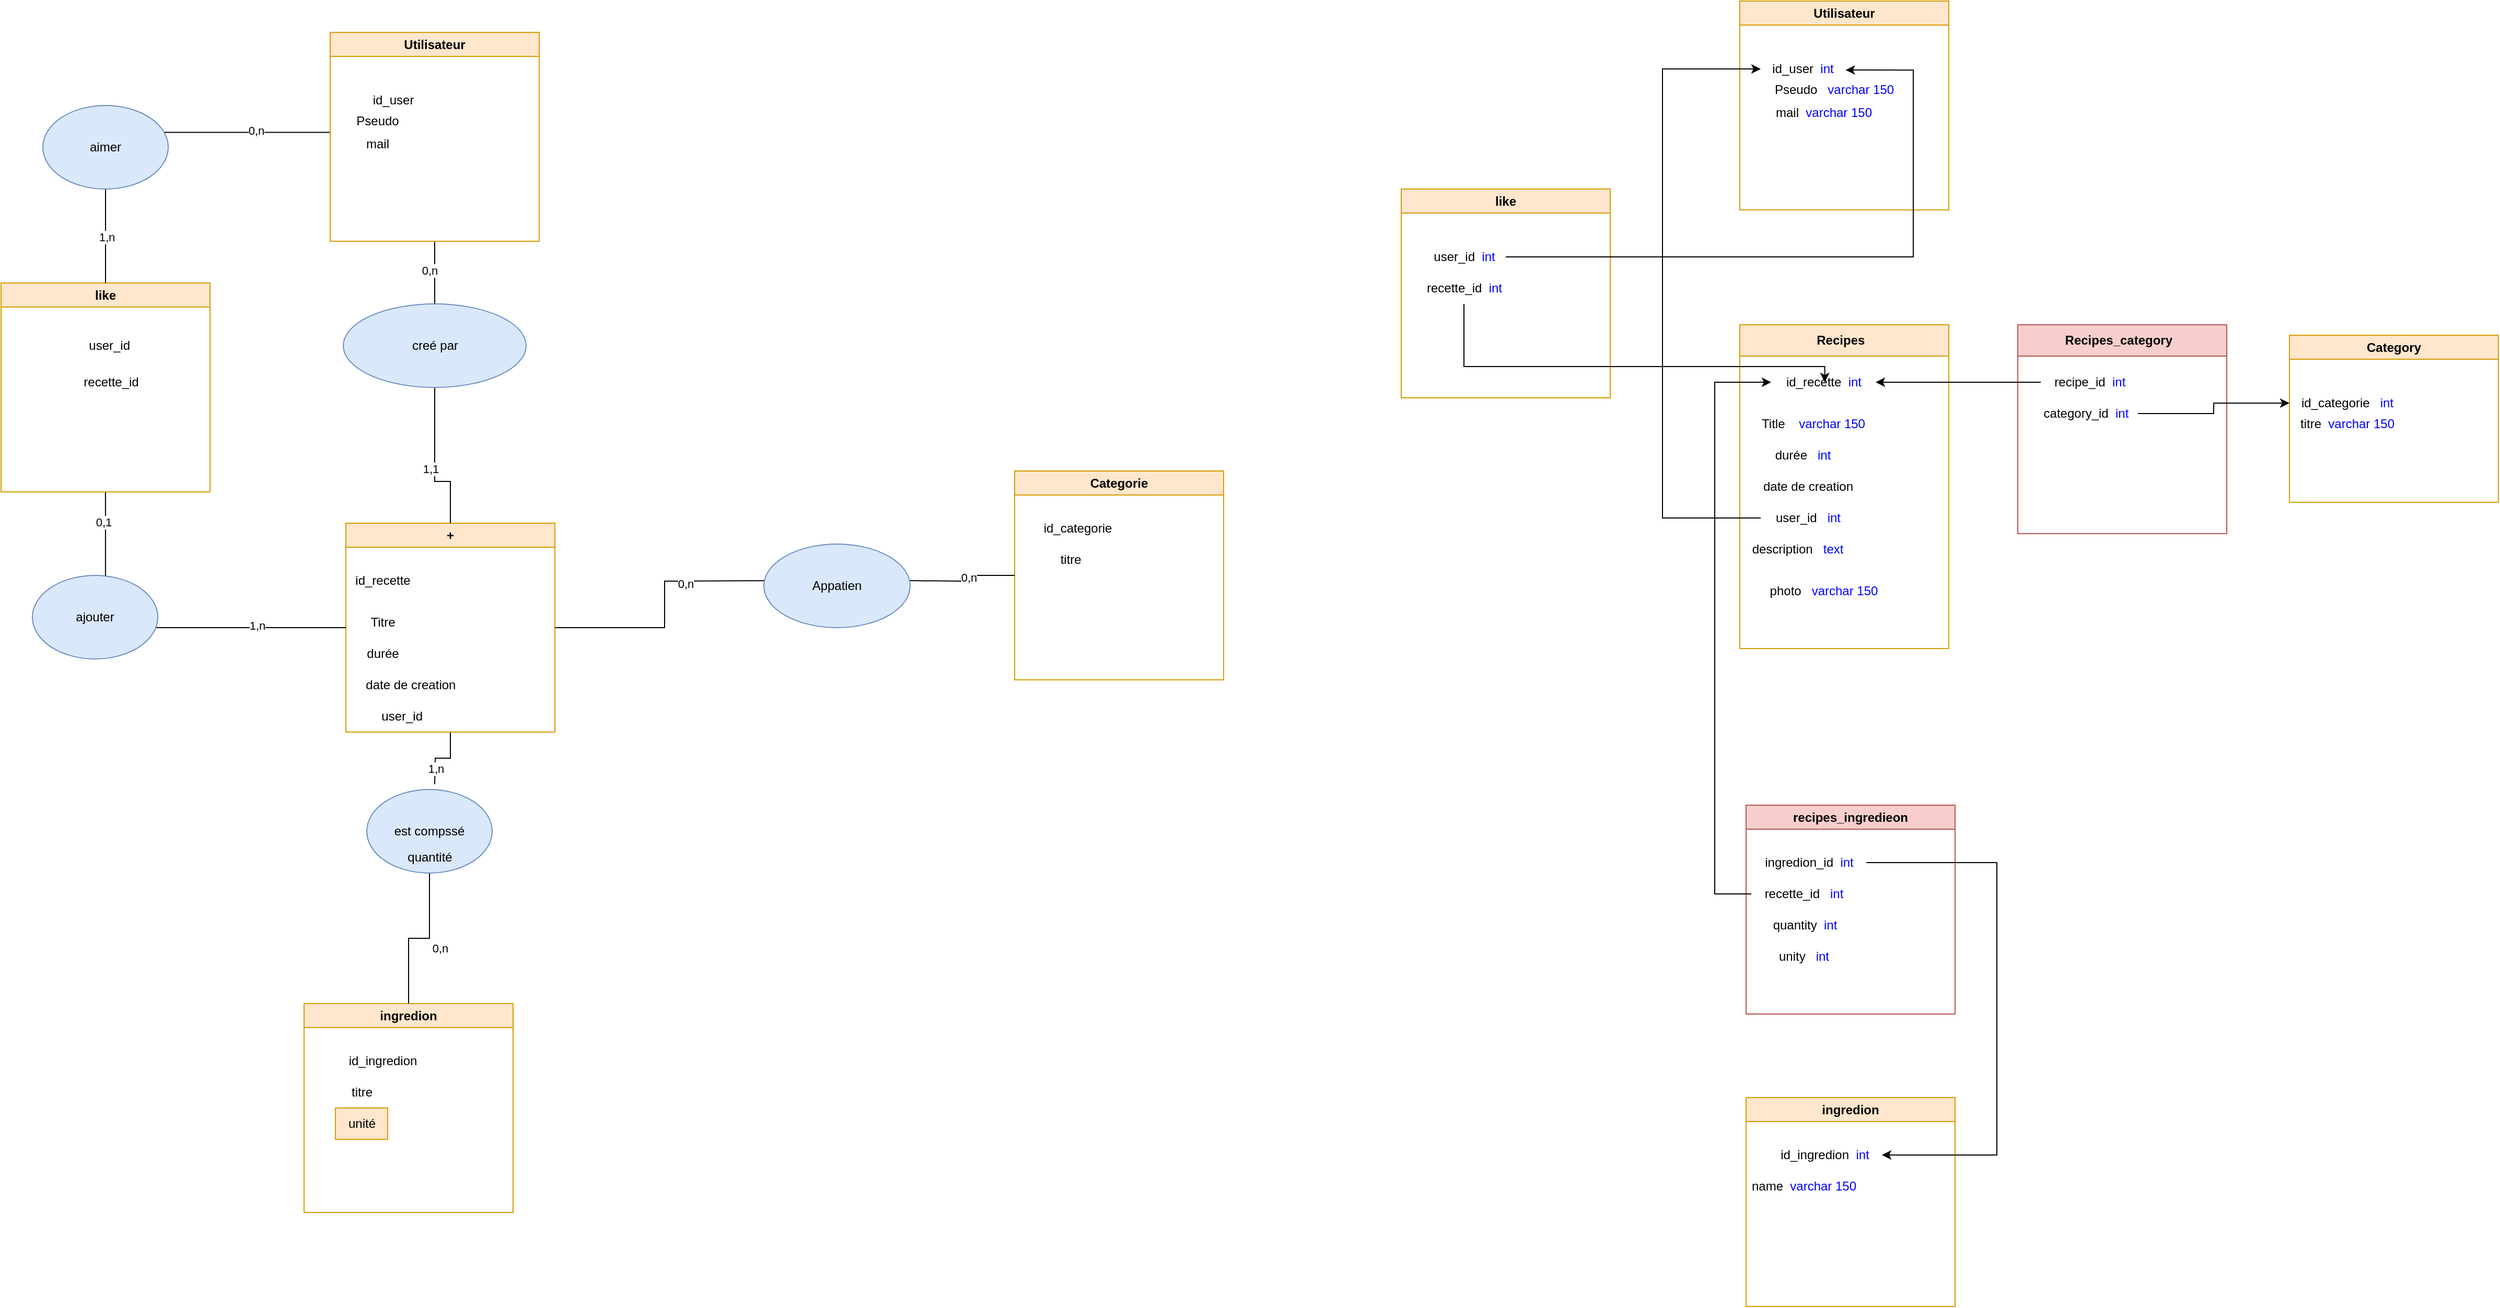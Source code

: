 <mxfile version="21.1.8" type="github">
  <diagram name="Page-1" id="wgrk6S5nRZcHMJpSFBIV">
    <mxGraphModel dx="2266" dy="1961" grid="1" gridSize="10" guides="1" tooltips="1" connect="1" arrows="1" fold="1" page="1" pageScale="1" pageWidth="827" pageHeight="1169" math="0" shadow="0">
      <root>
        <mxCell id="0" />
        <mxCell id="1" parent="0" />
        <mxCell id="pvugn4LxKU0_r8Y4LYPX-5" style="edgeStyle=orthogonalEdgeStyle;rounded=0;orthogonalLoop=1;jettySize=auto;html=1;entryX=0;entryY=0.5;entryDx=0;entryDy=0;endArrow=none;endFill=0;" parent="1" source="pvugn4LxKU0_r8Y4LYPX-1" edge="1">
          <mxGeometry relative="1" as="geometry">
            <mxPoint x="530" y="345" as="targetPoint" />
          </mxGeometry>
        </mxCell>
        <mxCell id="pvugn4LxKU0_r8Y4LYPX-25" value="0,n" style="edgeLabel;html=1;align=center;verticalAlign=middle;resizable=0;points=[];" parent="pvugn4LxKU0_r8Y4LYPX-5" vertex="1" connectable="0">
          <mxGeometry x="0.333" y="-2" relative="1" as="geometry">
            <mxPoint as="offset" />
          </mxGeometry>
        </mxCell>
        <mxCell id="pvugn4LxKU0_r8Y4LYPX-10" style="edgeStyle=orthogonalEdgeStyle;rounded=0;orthogonalLoop=1;jettySize=auto;html=1;exitX=0.5;exitY=1;exitDx=0;exitDy=0;endArrow=none;endFill=0;" parent="1" source="pvugn4LxKU0_r8Y4LYPX-1" edge="1">
          <mxGeometry relative="1" as="geometry">
            <mxPoint x="205.0" y="540" as="targetPoint" />
          </mxGeometry>
        </mxCell>
        <mxCell id="pvugn4LxKU0_r8Y4LYPX-1" value="+" style="swimlane;whiteSpace=wrap;html=1;fillColor=#ffe6cc;strokeColor=#d79b00;" parent="1" vertex="1">
          <mxGeometry x="120" y="290" width="200" height="200" as="geometry" />
        </mxCell>
        <mxCell id="pvugn4LxKU0_r8Y4LYPX-18" value="Titre" style="text;html=1;align=center;verticalAlign=middle;resizable=0;points=[];autosize=1;strokeColor=none;fillColor=none;" parent="pvugn4LxKU0_r8Y4LYPX-1" vertex="1">
          <mxGeometry x="10" y="80" width="50" height="30" as="geometry" />
        </mxCell>
        <mxCell id="pvugn4LxKU0_r8Y4LYPX-19" value="durée" style="text;html=1;align=center;verticalAlign=middle;resizable=0;points=[];autosize=1;strokeColor=none;fillColor=none;" parent="pvugn4LxKU0_r8Y4LYPX-1" vertex="1">
          <mxGeometry x="10" y="110" width="50" height="30" as="geometry" />
        </mxCell>
        <mxCell id="pvugn4LxKU0_r8Y4LYPX-20" value="date de creation&amp;nbsp;&amp;nbsp;" style="text;html=1;align=center;verticalAlign=middle;resizable=0;points=[];autosize=1;strokeColor=none;fillColor=none;" parent="pvugn4LxKU0_r8Y4LYPX-1" vertex="1">
          <mxGeometry x="5" y="140" width="120" height="30" as="geometry" />
        </mxCell>
        <mxCell id="pvugn4LxKU0_r8Y4LYPX-35" value="id_recette" style="text;html=1;align=center;verticalAlign=middle;resizable=0;points=[];autosize=1;strokeColor=none;fillColor=none;" parent="pvugn4LxKU0_r8Y4LYPX-1" vertex="1">
          <mxGeometry x="-5" y="40" width="80" height="30" as="geometry" />
        </mxCell>
        <mxCell id="rg27jKQKlpfrQJQ9IsVf-1" value="user_id&amp;nbsp;" style="text;html=1;align=center;verticalAlign=middle;resizable=0;points=[];autosize=1;strokeColor=none;fillColor=none;" vertex="1" parent="pvugn4LxKU0_r8Y4LYPX-1">
          <mxGeometry x="20" y="170" width="70" height="30" as="geometry" />
        </mxCell>
        <mxCell id="pvugn4LxKU0_r8Y4LYPX-2" value="Categorie" style="swimlane;whiteSpace=wrap;html=1;fillColor=#ffe6cc;strokeColor=#d79b00;" parent="1" vertex="1">
          <mxGeometry x="760" y="240" width="200" height="200" as="geometry" />
        </mxCell>
        <mxCell id="pvugn4LxKU0_r8Y4LYPX-24" value="titre&amp;nbsp;" style="text;html=1;align=center;verticalAlign=middle;resizable=0;points=[];autosize=1;strokeColor=none;fillColor=none;" parent="pvugn4LxKU0_r8Y4LYPX-2" vertex="1">
          <mxGeometry x="30" y="70" width="50" height="30" as="geometry" />
        </mxCell>
        <mxCell id="pvugn4LxKU0_r8Y4LYPX-37" value="id_categorie" style="text;html=1;align=center;verticalAlign=middle;resizable=0;points=[];autosize=1;strokeColor=none;fillColor=none;" parent="pvugn4LxKU0_r8Y4LYPX-2" vertex="1">
          <mxGeometry x="15" y="40" width="90" height="30" as="geometry" />
        </mxCell>
        <mxCell id="pvugn4LxKU0_r8Y4LYPX-7" value="" style="edgeStyle=orthogonalEdgeStyle;rounded=0;orthogonalLoop=1;jettySize=auto;html=1;endArrow=none;endFill=0;entryX=0;entryY=0.5;entryDx=0;entryDy=0;" parent="1" edge="1" target="pvugn4LxKU0_r8Y4LYPX-2">
          <mxGeometry relative="1" as="geometry">
            <mxPoint x="660" y="345" as="sourcePoint" />
            <mxPoint x="900" y="360" as="targetPoint" />
          </mxGeometry>
        </mxCell>
        <mxCell id="pvugn4LxKU0_r8Y4LYPX-8" value="ingredion" style="swimlane;whiteSpace=wrap;html=1;fillColor=#ffe6cc;strokeColor=#d79b00;" parent="1" vertex="1">
          <mxGeometry x="80" y="750" width="200" height="200" as="geometry" />
        </mxCell>
        <mxCell id="pvugn4LxKU0_r8Y4LYPX-21" value="titre" style="text;html=1;align=center;verticalAlign=middle;resizable=0;points=[];autosize=1;strokeColor=none;fillColor=none;" parent="pvugn4LxKU0_r8Y4LYPX-8" vertex="1">
          <mxGeometry x="35" y="70" width="40" height="30" as="geometry" />
        </mxCell>
        <mxCell id="pvugn4LxKU0_r8Y4LYPX-23" value="unité" style="text;html=1;align=center;verticalAlign=middle;resizable=0;points=[];autosize=1;strokeColor=#d79b00;fillColor=#ffe6cc;" parent="pvugn4LxKU0_r8Y4LYPX-8" vertex="1">
          <mxGeometry x="30" y="100" width="50" height="30" as="geometry" />
        </mxCell>
        <mxCell id="pvugn4LxKU0_r8Y4LYPX-38" value="id_ingredion" style="text;html=1;align=center;verticalAlign=middle;resizable=0;points=[];autosize=1;strokeColor=none;fillColor=none;" parent="pvugn4LxKU0_r8Y4LYPX-8" vertex="1">
          <mxGeometry x="30" y="40" width="90" height="30" as="geometry" />
        </mxCell>
        <mxCell id="pvugn4LxKU0_r8Y4LYPX-11" style="edgeStyle=orthogonalEdgeStyle;rounded=0;orthogonalLoop=1;jettySize=auto;html=1;endArrow=none;endFill=0;" parent="1" source="pvugn4LxKU0_r8Y4LYPX-22" target="pvugn4LxKU0_r8Y4LYPX-8" edge="1">
          <mxGeometry relative="1" as="geometry">
            <mxPoint x="205" y="670" as="sourcePoint" />
          </mxGeometry>
        </mxCell>
        <mxCell id="pvugn4LxKU0_r8Y4LYPX-16" style="edgeStyle=orthogonalEdgeStyle;rounded=0;orthogonalLoop=1;jettySize=auto;html=1;exitX=0.5;exitY=1;exitDx=0;exitDy=0;endArrow=none;endFill=0;" parent="1" source="pvugn4LxKU0_r8Y4LYPX-12" target="pvugn4LxKU0_r8Y4LYPX-109" edge="1">
          <mxGeometry relative="1" as="geometry">
            <mxPoint x="205.0" y="70" as="targetPoint" />
          </mxGeometry>
        </mxCell>
        <mxCell id="pvugn4LxKU0_r8Y4LYPX-93" style="edgeStyle=orthogonalEdgeStyle;rounded=0;orthogonalLoop=1;jettySize=auto;html=1;entryX=0.969;entryY=0.322;entryDx=0;entryDy=0;endArrow=none;endFill=0;entryPerimeter=0;" parent="1" source="pvugn4LxKU0_r8Y4LYPX-12" target="pvugn4LxKU0_r8Y4LYPX-107" edge="1">
          <mxGeometry relative="1" as="geometry">
            <mxPoint x="-45.0" y="-85" as="targetPoint" />
            <Array as="points">
              <mxPoint x="70" y="-85" />
            </Array>
          </mxGeometry>
        </mxCell>
        <mxCell id="pvugn4LxKU0_r8Y4LYPX-12" value="Utilisateur" style="swimlane;whiteSpace=wrap;html=1;fillColor=#ffe6cc;strokeColor=#d79b00;" parent="1" vertex="1">
          <mxGeometry x="105" y="-180" width="200" height="200" as="geometry" />
        </mxCell>
        <mxCell id="pvugn4LxKU0_r8Y4LYPX-14" value="Pseudo" style="text;html=1;align=center;verticalAlign=middle;resizable=0;points=[];autosize=1;strokeColor=none;fillColor=none;" parent="pvugn4LxKU0_r8Y4LYPX-12" vertex="1">
          <mxGeometry x="15" y="70" width="60" height="30" as="geometry" />
        </mxCell>
        <mxCell id="pvugn4LxKU0_r8Y4LYPX-15" value="mail" style="text;html=1;align=center;verticalAlign=middle;resizable=0;points=[];autosize=1;strokeColor=none;fillColor=none;" parent="pvugn4LxKU0_r8Y4LYPX-12" vertex="1">
          <mxGeometry x="20" y="92" width="50" height="30" as="geometry" />
        </mxCell>
        <mxCell id="pvugn4LxKU0_r8Y4LYPX-36" value="id_user" style="text;html=1;align=center;verticalAlign=middle;resizable=0;points=[];autosize=1;strokeColor=none;fillColor=none;" parent="pvugn4LxKU0_r8Y4LYPX-12" vertex="1">
          <mxGeometry x="30" y="50" width="60" height="30" as="geometry" />
        </mxCell>
        <mxCell id="pvugn4LxKU0_r8Y4LYPX-17" style="edgeStyle=orthogonalEdgeStyle;rounded=0;orthogonalLoop=1;jettySize=auto;html=1;endArrow=none;endFill=0;" parent="1" source="pvugn4LxKU0_r8Y4LYPX-109" target="pvugn4LxKU0_r8Y4LYPX-1" edge="1">
          <mxGeometry relative="1" as="geometry">
            <mxPoint x="205.0" y="200" as="sourcePoint" />
            <Array as="points">
              <mxPoint x="205" y="250" />
              <mxPoint x="220" y="250" />
            </Array>
          </mxGeometry>
        </mxCell>
        <mxCell id="pvugn4LxKU0_r8Y4LYPX-26" value="0,n" style="edgeLabel;html=1;align=center;verticalAlign=middle;resizable=0;points=[];" parent="1" vertex="1" connectable="0">
          <mxGeometry x="710" y="240" as="geometry">
            <mxPoint x="6" y="102" as="offset" />
          </mxGeometry>
        </mxCell>
        <mxCell id="pvugn4LxKU0_r8Y4LYPX-27" value="1,1" style="edgeLabel;html=1;align=center;verticalAlign=middle;resizable=0;points=[];" parent="1" vertex="1" connectable="0">
          <mxGeometry x="390" y="357" as="geometry">
            <mxPoint x="-189" y="-119" as="offset" />
          </mxGeometry>
        </mxCell>
        <mxCell id="pvugn4LxKU0_r8Y4LYPX-28" value="0,n" style="edgeLabel;html=1;align=center;verticalAlign=middle;resizable=0;points=[];" parent="1" vertex="1" connectable="0">
          <mxGeometry x="455" y="357" as="geometry">
            <mxPoint x="-255" y="-309" as="offset" />
          </mxGeometry>
        </mxCell>
        <mxCell id="pvugn4LxKU0_r8Y4LYPX-29" value="1,n" style="edgeLabel;html=1;align=center;verticalAlign=middle;resizable=0;points=[];" parent="1" vertex="1" connectable="0">
          <mxGeometry x="460" y="340" as="geometry">
            <mxPoint x="-254" y="185" as="offset" />
          </mxGeometry>
        </mxCell>
        <mxCell id="pvugn4LxKU0_r8Y4LYPX-30" value="0,n" style="edgeLabel;html=1;align=center;verticalAlign=middle;resizable=0;points=[];" parent="1" vertex="1" connectable="0">
          <mxGeometry x="455" y="357" as="geometry">
            <mxPoint x="-245" y="340" as="offset" />
          </mxGeometry>
        </mxCell>
        <mxCell id="pvugn4LxKU0_r8Y4LYPX-39" value="Utilisateur" style="swimlane;whiteSpace=wrap;html=1;fillColor=#ffe6cc;strokeColor=#d79b00;" parent="1" vertex="1">
          <mxGeometry x="1454" y="-210" width="200" height="200" as="geometry" />
        </mxCell>
        <mxCell id="pvugn4LxKU0_r8Y4LYPX-40" value="Pseudo&amp;nbsp; &amp;nbsp;&lt;font color=&quot;#0000ff&quot;&gt;varchar 150&lt;/font&gt;" style="text;html=1;align=center;verticalAlign=middle;resizable=0;points=[];autosize=1;strokeColor=none;fillColor=none;" parent="pvugn4LxKU0_r8Y4LYPX-39" vertex="1">
          <mxGeometry x="20" y="70" width="140" height="30" as="geometry" />
        </mxCell>
        <mxCell id="pvugn4LxKU0_r8Y4LYPX-41" value="mail&amp;nbsp;&amp;nbsp;&lt;font color=&quot;#0000ff&quot;&gt;varchar 150&lt;/font&gt;" style="text;html=1;align=center;verticalAlign=middle;resizable=0;points=[];autosize=1;strokeColor=none;fillColor=none;" parent="pvugn4LxKU0_r8Y4LYPX-39" vertex="1">
          <mxGeometry x="20" y="92" width="120" height="30" as="geometry" />
        </mxCell>
        <mxCell id="pvugn4LxKU0_r8Y4LYPX-42" value="id_user&amp;nbsp;&amp;nbsp;&lt;font color=&quot;#0000ff&quot;&gt;int&lt;/font&gt;" style="text;html=1;align=center;verticalAlign=middle;resizable=0;points=[];autosize=1;strokeColor=none;fillColor=none;" parent="pvugn4LxKU0_r8Y4LYPX-39" vertex="1">
          <mxGeometry x="20" y="50" width="80" height="30" as="geometry" />
        </mxCell>
        <mxCell id="pvugn4LxKU0_r8Y4LYPX-43" value="Recipes&amp;nbsp;&amp;nbsp;" style="swimlane;whiteSpace=wrap;html=1;fillColor=#ffe6cc;strokeColor=#d79b00;startSize=30;" parent="1" vertex="1">
          <mxGeometry x="1454" y="100" width="200" height="310" as="geometry" />
        </mxCell>
        <mxCell id="pvugn4LxKU0_r8Y4LYPX-44" value="Title&amp;nbsp; &amp;nbsp; &lt;font color=&quot;#0000ff&quot;&gt;varchar 150&lt;/font&gt;" style="text;html=1;align=center;verticalAlign=middle;resizable=0;points=[];autosize=1;strokeColor=none;fillColor=none;" parent="pvugn4LxKU0_r8Y4LYPX-43" vertex="1">
          <mxGeometry x="10" y="80" width="120" height="30" as="geometry" />
        </mxCell>
        <mxCell id="pvugn4LxKU0_r8Y4LYPX-45" value="durée&amp;nbsp; &amp;nbsp;&lt;font color=&quot;#0000ff&quot;&gt;int&lt;/font&gt;" style="text;html=1;align=center;verticalAlign=middle;resizable=0;points=[];autosize=1;strokeColor=none;fillColor=none;" parent="pvugn4LxKU0_r8Y4LYPX-43" vertex="1">
          <mxGeometry x="20" y="110" width="80" height="30" as="geometry" />
        </mxCell>
        <mxCell id="pvugn4LxKU0_r8Y4LYPX-46" value="date de creation" style="text;html=1;align=center;verticalAlign=middle;resizable=0;points=[];autosize=1;strokeColor=none;fillColor=none;" parent="pvugn4LxKU0_r8Y4LYPX-43" vertex="1">
          <mxGeometry x="10" y="140" width="110" height="30" as="geometry" />
        </mxCell>
        <mxCell id="pvugn4LxKU0_r8Y4LYPX-47" value="id_recette&amp;nbsp;&amp;nbsp;&lt;font color=&quot;#0000ff&quot;&gt;int&lt;/font&gt;" style="text;html=1;align=center;verticalAlign=middle;resizable=0;points=[];autosize=1;strokeColor=none;fillColor=none;" parent="pvugn4LxKU0_r8Y4LYPX-43" vertex="1">
          <mxGeometry x="30" y="40" width="100" height="30" as="geometry" />
        </mxCell>
        <mxCell id="pvugn4LxKU0_r8Y4LYPX-55" value="user_id&amp;nbsp; &amp;nbsp;&lt;font color=&quot;#0000ff&quot;&gt;int&lt;/font&gt;" style="text;html=1;align=center;verticalAlign=middle;resizable=0;points=[];autosize=1;strokeColor=none;fillColor=none;" parent="pvugn4LxKU0_r8Y4LYPX-43" vertex="1">
          <mxGeometry x="20" y="170" width="90" height="30" as="geometry" />
        </mxCell>
        <mxCell id="pvugn4LxKU0_r8Y4LYPX-77" value="description&amp;nbsp; &amp;nbsp;&lt;font color=&quot;#0000ff&quot;&gt;text&lt;/font&gt;" style="text;html=1;align=center;verticalAlign=middle;resizable=0;points=[];autosize=1;strokeColor=none;fillColor=none;" parent="pvugn4LxKU0_r8Y4LYPX-43" vertex="1">
          <mxGeometry y="200" width="110" height="30" as="geometry" />
        </mxCell>
        <mxCell id="pvugn4LxKU0_r8Y4LYPX-78" value="photo&amp;nbsp; &amp;nbsp;&lt;font color=&quot;#0000ff&quot;&gt;varchar 150&lt;/font&gt;" style="text;html=1;align=center;verticalAlign=middle;resizable=0;points=[];autosize=1;strokeColor=none;fillColor=none;" parent="pvugn4LxKU0_r8Y4LYPX-43" vertex="1">
          <mxGeometry x="15" y="240" width="130" height="30" as="geometry" />
        </mxCell>
        <mxCell id="pvugn4LxKU0_r8Y4LYPX-48" value="ingredion" style="swimlane;whiteSpace=wrap;html=1;fillColor=#ffe6cc;strokeColor=#d79b00;" parent="1" vertex="1">
          <mxGeometry x="1460" y="840" width="200" height="200" as="geometry" />
        </mxCell>
        <mxCell id="pvugn4LxKU0_r8Y4LYPX-49" value="name&amp;nbsp;&amp;nbsp;&lt;font color=&quot;#0000ff&quot;&gt;varchar 150&lt;/font&gt;" style="text;html=1;align=center;verticalAlign=middle;resizable=0;points=[];autosize=1;strokeColor=none;fillColor=none;" parent="pvugn4LxKU0_r8Y4LYPX-48" vertex="1">
          <mxGeometry x="-5" y="70" width="120" height="30" as="geometry" />
        </mxCell>
        <mxCell id="pvugn4LxKU0_r8Y4LYPX-51" value="id_ingredion&amp;nbsp;&amp;nbsp;&lt;font color=&quot;#0000ff&quot;&gt;int&lt;/font&gt;" style="text;html=1;align=center;verticalAlign=middle;resizable=0;points=[];autosize=1;strokeColor=none;fillColor=none;" parent="pvugn4LxKU0_r8Y4LYPX-48" vertex="1">
          <mxGeometry x="20" y="40" width="110" height="30" as="geometry" />
        </mxCell>
        <mxCell id="pvugn4LxKU0_r8Y4LYPX-52" value="Category" style="swimlane;whiteSpace=wrap;html=1;fillColor=#ffe6cc;strokeColor=#d79b00;" parent="1" vertex="1">
          <mxGeometry x="1980" y="110" width="200" height="160" as="geometry" />
        </mxCell>
        <mxCell id="pvugn4LxKU0_r8Y4LYPX-53" value="titre&amp;nbsp; &lt;font color=&quot;#0000ff&quot;&gt;varchar 150&lt;/font&gt;" style="text;html=1;align=center;verticalAlign=middle;resizable=0;points=[];autosize=1;strokeColor=none;fillColor=none;" parent="pvugn4LxKU0_r8Y4LYPX-52" vertex="1">
          <mxGeometry y="70" width="110" height="30" as="geometry" />
        </mxCell>
        <mxCell id="pvugn4LxKU0_r8Y4LYPX-54" value="id_categorie&amp;nbsp; &amp;nbsp;&lt;font color=&quot;#0000ff&quot;&gt;int&lt;/font&gt;" style="text;html=1;align=center;verticalAlign=middle;resizable=0;points=[];autosize=1;strokeColor=none;fillColor=none;" parent="pvugn4LxKU0_r8Y4LYPX-52" vertex="1">
          <mxGeometry y="50" width="110" height="30" as="geometry" />
        </mxCell>
        <mxCell id="pvugn4LxKU0_r8Y4LYPX-56" value="Recipes_category&amp;nbsp;&amp;nbsp;" style="swimlane;whiteSpace=wrap;html=1;fillColor=#f8cecc;strokeColor=#b85450;startSize=30;" parent="1" vertex="1">
          <mxGeometry x="1720" y="100" width="200" height="200" as="geometry" />
        </mxCell>
        <mxCell id="pvugn4LxKU0_r8Y4LYPX-57" value="&amp;nbsp;" style="text;html=1;align=center;verticalAlign=middle;resizable=0;points=[];autosize=1;strokeColor=none;fillColor=none;" parent="pvugn4LxKU0_r8Y4LYPX-56" vertex="1">
          <mxGeometry x="20" y="80" width="30" height="30" as="geometry" />
        </mxCell>
        <mxCell id="pvugn4LxKU0_r8Y4LYPX-58" value="category_id&amp;nbsp;&amp;nbsp;&lt;font color=&quot;#0000ff&quot;&gt;int&lt;/font&gt;" style="text;html=1;align=center;verticalAlign=middle;resizable=0;points=[];autosize=1;strokeColor=none;fillColor=none;" parent="pvugn4LxKU0_r8Y4LYPX-56" vertex="1">
          <mxGeometry x="15" y="70" width="100" height="30" as="geometry" />
        </mxCell>
        <mxCell id="pvugn4LxKU0_r8Y4LYPX-60" value="&amp;nbsp;recipe_id&amp;nbsp;&amp;nbsp;&lt;font color=&quot;#0000ff&quot;&gt;int&lt;/font&gt;" style="text;html=1;align=center;verticalAlign=middle;resizable=0;points=[];autosize=1;strokeColor=none;fillColor=none;" parent="pvugn4LxKU0_r8Y4LYPX-56" vertex="1">
          <mxGeometry x="22" y="40" width="90" height="30" as="geometry" />
        </mxCell>
        <mxCell id="pvugn4LxKU0_r8Y4LYPX-64" style="edgeStyle=orthogonalEdgeStyle;rounded=0;orthogonalLoop=1;jettySize=auto;html=1;" parent="1" source="pvugn4LxKU0_r8Y4LYPX-58" target="pvugn4LxKU0_r8Y4LYPX-54" edge="1">
          <mxGeometry relative="1" as="geometry" />
        </mxCell>
        <mxCell id="pvugn4LxKU0_r8Y4LYPX-65" style="edgeStyle=orthogonalEdgeStyle;rounded=0;orthogonalLoop=1;jettySize=auto;html=1;" parent="1" source="pvugn4LxKU0_r8Y4LYPX-60" target="pvugn4LxKU0_r8Y4LYPX-47" edge="1">
          <mxGeometry relative="1" as="geometry" />
        </mxCell>
        <mxCell id="pvugn4LxKU0_r8Y4LYPX-67" value="recipes_ingredieon" style="swimlane;whiteSpace=wrap;html=1;fillColor=#f8cecc;strokeColor=#b85450;" parent="1" vertex="1">
          <mxGeometry x="1460" y="560" width="200" height="200" as="geometry" />
        </mxCell>
        <mxCell id="pvugn4LxKU0_r8Y4LYPX-68" value="recette_id&amp;nbsp; &amp;nbsp;&lt;font color=&quot;#0000ff&quot;&gt;int&lt;/font&gt;" style="text;html=1;align=center;verticalAlign=middle;resizable=0;points=[];autosize=1;strokeColor=none;fillColor=none;" parent="pvugn4LxKU0_r8Y4LYPX-67" vertex="1">
          <mxGeometry x="5" y="70" width="100" height="30" as="geometry" />
        </mxCell>
        <mxCell id="pvugn4LxKU0_r8Y4LYPX-69" value="quantity&amp;nbsp;&amp;nbsp;&lt;font color=&quot;#0000ff&quot;&gt;int&lt;/font&gt;" style="text;html=1;align=center;verticalAlign=middle;resizable=0;points=[];autosize=1;strokeColor=none;fillColor=none;" parent="pvugn4LxKU0_r8Y4LYPX-67" vertex="1">
          <mxGeometry x="16" y="100" width="80" height="30" as="geometry" />
        </mxCell>
        <mxCell id="pvugn4LxKU0_r8Y4LYPX-70" value="ingredion_id&amp;nbsp;&amp;nbsp;&lt;font color=&quot;#0000ff&quot;&gt;int&lt;/font&gt;" style="text;html=1;align=center;verticalAlign=middle;resizable=0;points=[];autosize=1;strokeColor=none;fillColor=none;" parent="pvugn4LxKU0_r8Y4LYPX-67" vertex="1">
          <mxGeometry x="5" y="40" width="110" height="30" as="geometry" />
        </mxCell>
        <mxCell id="pvugn4LxKU0_r8Y4LYPX-50" value="unity&amp;nbsp; &amp;nbsp;&lt;font color=&quot;#0000ff&quot;&gt;int&lt;/font&gt;" style="text;html=1;align=center;verticalAlign=middle;resizable=0;points=[];autosize=1;strokeColor=none;fillColor=none;" parent="pvugn4LxKU0_r8Y4LYPX-67" vertex="1">
          <mxGeometry x="20" y="130" width="70" height="30" as="geometry" />
        </mxCell>
        <mxCell id="pvugn4LxKU0_r8Y4LYPX-71" style="edgeStyle=orthogonalEdgeStyle;rounded=0;orthogonalLoop=1;jettySize=auto;html=1;" parent="1" source="pvugn4LxKU0_r8Y4LYPX-70" target="pvugn4LxKU0_r8Y4LYPX-51" edge="1">
          <mxGeometry relative="1" as="geometry">
            <Array as="points">
              <mxPoint x="1700" y="615" />
              <mxPoint x="1700" y="895" />
            </Array>
          </mxGeometry>
        </mxCell>
        <mxCell id="pvugn4LxKU0_r8Y4LYPX-72" style="edgeStyle=orthogonalEdgeStyle;rounded=0;orthogonalLoop=1;jettySize=auto;html=1;" parent="1" source="pvugn4LxKU0_r8Y4LYPX-68" target="pvugn4LxKU0_r8Y4LYPX-47" edge="1">
          <mxGeometry relative="1" as="geometry">
            <Array as="points">
              <mxPoint x="1430" y="645" />
              <mxPoint x="1430" y="155" />
            </Array>
          </mxGeometry>
        </mxCell>
        <mxCell id="pvugn4LxKU0_r8Y4LYPX-73" style="edgeStyle=orthogonalEdgeStyle;rounded=0;orthogonalLoop=1;jettySize=auto;html=1;" parent="1" source="pvugn4LxKU0_r8Y4LYPX-55" target="pvugn4LxKU0_r8Y4LYPX-42" edge="1">
          <mxGeometry relative="1" as="geometry">
            <Array as="points">
              <mxPoint x="1380" y="285" />
              <mxPoint x="1380" y="-145" />
            </Array>
          </mxGeometry>
        </mxCell>
        <mxCell id="pvugn4LxKU0_r8Y4LYPX-79" value="like" style="swimlane;whiteSpace=wrap;html=1;fillColor=#ffe6cc;strokeColor=#d79b00;" parent="1" vertex="1">
          <mxGeometry x="1130" y="-30" width="200" height="200" as="geometry" />
        </mxCell>
        <mxCell id="pvugn4LxKU0_r8Y4LYPX-82" value="user_id&amp;nbsp;&lt;font color=&quot;#0000ff&quot;&gt; int&lt;/font&gt;" style="text;html=1;align=center;verticalAlign=middle;resizable=0;points=[];autosize=1;strokeColor=none;fillColor=none;" parent="pvugn4LxKU0_r8Y4LYPX-79" vertex="1">
          <mxGeometry x="20" y="50" width="80" height="30" as="geometry" />
        </mxCell>
        <mxCell id="pvugn4LxKU0_r8Y4LYPX-83" value="recette_id&amp;nbsp;&amp;nbsp;&lt;font color=&quot;#0000ff&quot;&gt;int&lt;/font&gt;" style="text;html=1;align=center;verticalAlign=middle;resizable=0;points=[];autosize=1;strokeColor=none;fillColor=none;" parent="pvugn4LxKU0_r8Y4LYPX-79" vertex="1">
          <mxGeometry x="10" y="80" width="100" height="30" as="geometry" />
        </mxCell>
        <mxCell id="pvugn4LxKU0_r8Y4LYPX-84" style="edgeStyle=orthogonalEdgeStyle;rounded=0;orthogonalLoop=1;jettySize=auto;html=1;entryX=0.513;entryY=0.5;entryDx=0;entryDy=0;entryPerimeter=0;" parent="1" source="pvugn4LxKU0_r8Y4LYPX-83" target="pvugn4LxKU0_r8Y4LYPX-47" edge="1">
          <mxGeometry relative="1" as="geometry">
            <mxPoint x="1110" y="130" as="sourcePoint" />
            <Array as="points">
              <mxPoint x="1190" y="140" />
              <mxPoint x="1535" y="140" />
            </Array>
          </mxGeometry>
        </mxCell>
        <mxCell id="pvugn4LxKU0_r8Y4LYPX-85" style="edgeStyle=orthogonalEdgeStyle;rounded=0;orthogonalLoop=1;jettySize=auto;html=1;entryX=1.015;entryY=0.535;entryDx=0;entryDy=0;entryPerimeter=0;" parent="1" source="pvugn4LxKU0_r8Y4LYPX-82" target="pvugn4LxKU0_r8Y4LYPX-42" edge="1">
          <mxGeometry relative="1" as="geometry">
            <Array as="points">
              <mxPoint x="1620" y="35" />
              <mxPoint x="1620" y="-144" />
            </Array>
          </mxGeometry>
        </mxCell>
        <mxCell id="pvugn4LxKU0_r8Y4LYPX-95" style="edgeStyle=orthogonalEdgeStyle;rounded=0;orthogonalLoop=1;jettySize=auto;html=1;entryX=0.583;entryY=0.125;entryDx=0;entryDy=0;entryPerimeter=0;endArrow=none;endFill=0;" parent="1" source="pvugn4LxKU0_r8Y4LYPX-86" target="pvugn4LxKU0_r8Y4LYPX-108" edge="1">
          <mxGeometry relative="1" as="geometry">
            <mxPoint x="-110.66" y="322.92" as="targetPoint" />
          </mxGeometry>
        </mxCell>
        <mxCell id="pvugn4LxKU0_r8Y4LYPX-86" value="like" style="swimlane;whiteSpace=wrap;html=1;fillColor=#ffe6cc;strokeColor=#d79b00;" parent="1" vertex="1">
          <mxGeometry x="-210" y="60" width="200" height="200" as="geometry" />
        </mxCell>
        <mxCell id="rg27jKQKlpfrQJQ9IsVf-2" value="user_id&amp;nbsp;" style="text;html=1;align=center;verticalAlign=middle;resizable=0;points=[];autosize=1;strokeColor=none;fillColor=none;" vertex="1" parent="pvugn4LxKU0_r8Y4LYPX-86">
          <mxGeometry x="70" y="45" width="70" height="30" as="geometry" />
        </mxCell>
        <mxCell id="rg27jKQKlpfrQJQ9IsVf-3" value="recette_id" style="text;html=1;align=center;verticalAlign=middle;resizable=0;points=[];autosize=1;strokeColor=none;fillColor=none;" vertex="1" parent="pvugn4LxKU0_r8Y4LYPX-86">
          <mxGeometry x="65" y="80" width="80" height="30" as="geometry" />
        </mxCell>
        <mxCell id="pvugn4LxKU0_r8Y4LYPX-94" style="edgeStyle=orthogonalEdgeStyle;rounded=0;orthogonalLoop=1;jettySize=auto;html=1;entryX=0.5;entryY=0;entryDx=0;entryDy=0;endArrow=none;endFill=0;exitX=0.5;exitY=1;exitDx=0;exitDy=0;" parent="1" source="pvugn4LxKU0_r8Y4LYPX-107" target="pvugn4LxKU0_r8Y4LYPX-86" edge="1">
          <mxGeometry relative="1" as="geometry">
            <mxPoint x="-110.0" y="-20" as="sourcePoint" />
          </mxGeometry>
        </mxCell>
        <mxCell id="pvugn4LxKU0_r8Y4LYPX-96" style="edgeStyle=orthogonalEdgeStyle;rounded=0;orthogonalLoop=1;jettySize=auto;html=1;exitX=0.917;exitY=0.625;exitDx=0;exitDy=0;endArrow=none;endFill=0;entryX=0;entryY=0.5;entryDx=0;entryDy=0;exitPerimeter=0;" parent="1" source="pvugn4LxKU0_r8Y4LYPX-108" target="pvugn4LxKU0_r8Y4LYPX-1" edge="1">
          <mxGeometry relative="1" as="geometry">
            <mxPoint x="-35.0" y="390" as="sourcePoint" />
            <mxPoint x="110" y="390" as="targetPoint" />
          </mxGeometry>
        </mxCell>
        <mxCell id="pvugn4LxKU0_r8Y4LYPX-97" value="0,n" style="edgeLabel;html=1;align=center;verticalAlign=middle;resizable=0;points=[];" parent="1" vertex="1" connectable="0">
          <mxGeometry x="455" y="340" as="geometry">
            <mxPoint x="-421" y="-426" as="offset" />
          </mxGeometry>
        </mxCell>
        <mxCell id="pvugn4LxKU0_r8Y4LYPX-98" value="1,n" style="edgeLabel;html=1;align=center;verticalAlign=middle;resizable=0;points=[];" parent="1" vertex="1" connectable="0">
          <mxGeometry x="455" y="357" as="geometry">
            <mxPoint x="-564" y="-341" as="offset" />
          </mxGeometry>
        </mxCell>
        <mxCell id="pvugn4LxKU0_r8Y4LYPX-99" value="0,1" style="edgeLabel;html=1;align=center;verticalAlign=middle;resizable=0;points=[];" parent="1" vertex="1" connectable="0">
          <mxGeometry x="455" y="357" as="geometry">
            <mxPoint x="-567" y="-68" as="offset" />
          </mxGeometry>
        </mxCell>
        <mxCell id="pvugn4LxKU0_r8Y4LYPX-100" value="1,n" style="edgeLabel;html=1;align=center;verticalAlign=middle;resizable=0;points=[];" parent="1" vertex="1" connectable="0">
          <mxGeometry x="455" y="357" as="geometry">
            <mxPoint x="-420" y="31" as="offset" />
          </mxGeometry>
        </mxCell>
        <mxCell id="pvugn4LxKU0_r8Y4LYPX-107" value="aimer" style="ellipse;whiteSpace=wrap;html=1;fillColor=#dae8fc;strokeColor=#6c8ebf;" parent="1" vertex="1">
          <mxGeometry x="-170" y="-110" width="120" height="80" as="geometry" />
        </mxCell>
        <mxCell id="pvugn4LxKU0_r8Y4LYPX-108" value="ajouter" style="ellipse;whiteSpace=wrap;html=1;fillColor=#dae8fc;strokeColor=#6c8ebf;" parent="1" vertex="1">
          <mxGeometry x="-180" y="340" width="120" height="80" as="geometry" />
        </mxCell>
        <mxCell id="pvugn4LxKU0_r8Y4LYPX-109" value="creé par" style="ellipse;whiteSpace=wrap;html=1;fillColor=#dae8fc;strokeColor=#6c8ebf;" parent="1" vertex="1">
          <mxGeometry x="117.5" y="80" width="175" height="80" as="geometry" />
        </mxCell>
        <mxCell id="pvugn4LxKU0_r8Y4LYPX-111" value="est compssé" style="ellipse;whiteSpace=wrap;html=1;fillColor=#dae8fc;strokeColor=#6c8ebf;" parent="1" vertex="1">
          <mxGeometry x="140" y="545" width="120" height="80" as="geometry" />
        </mxCell>
        <mxCell id="pvugn4LxKU0_r8Y4LYPX-113" value="Appatien" style="ellipse;whiteSpace=wrap;html=1;fillColor=#dae8fc;strokeColor=#6c8ebf;" parent="1" vertex="1">
          <mxGeometry x="520" y="310" width="140" height="80" as="geometry" />
        </mxCell>
        <mxCell id="pvugn4LxKU0_r8Y4LYPX-22" value="quantité" style="text;html=1;align=center;verticalAlign=middle;resizable=0;points=[];autosize=1;strokeColor=none;fillColor=none;" parent="1" vertex="1">
          <mxGeometry x="165" y="595" width="70" height="30" as="geometry" />
        </mxCell>
      </root>
    </mxGraphModel>
  </diagram>
</mxfile>
